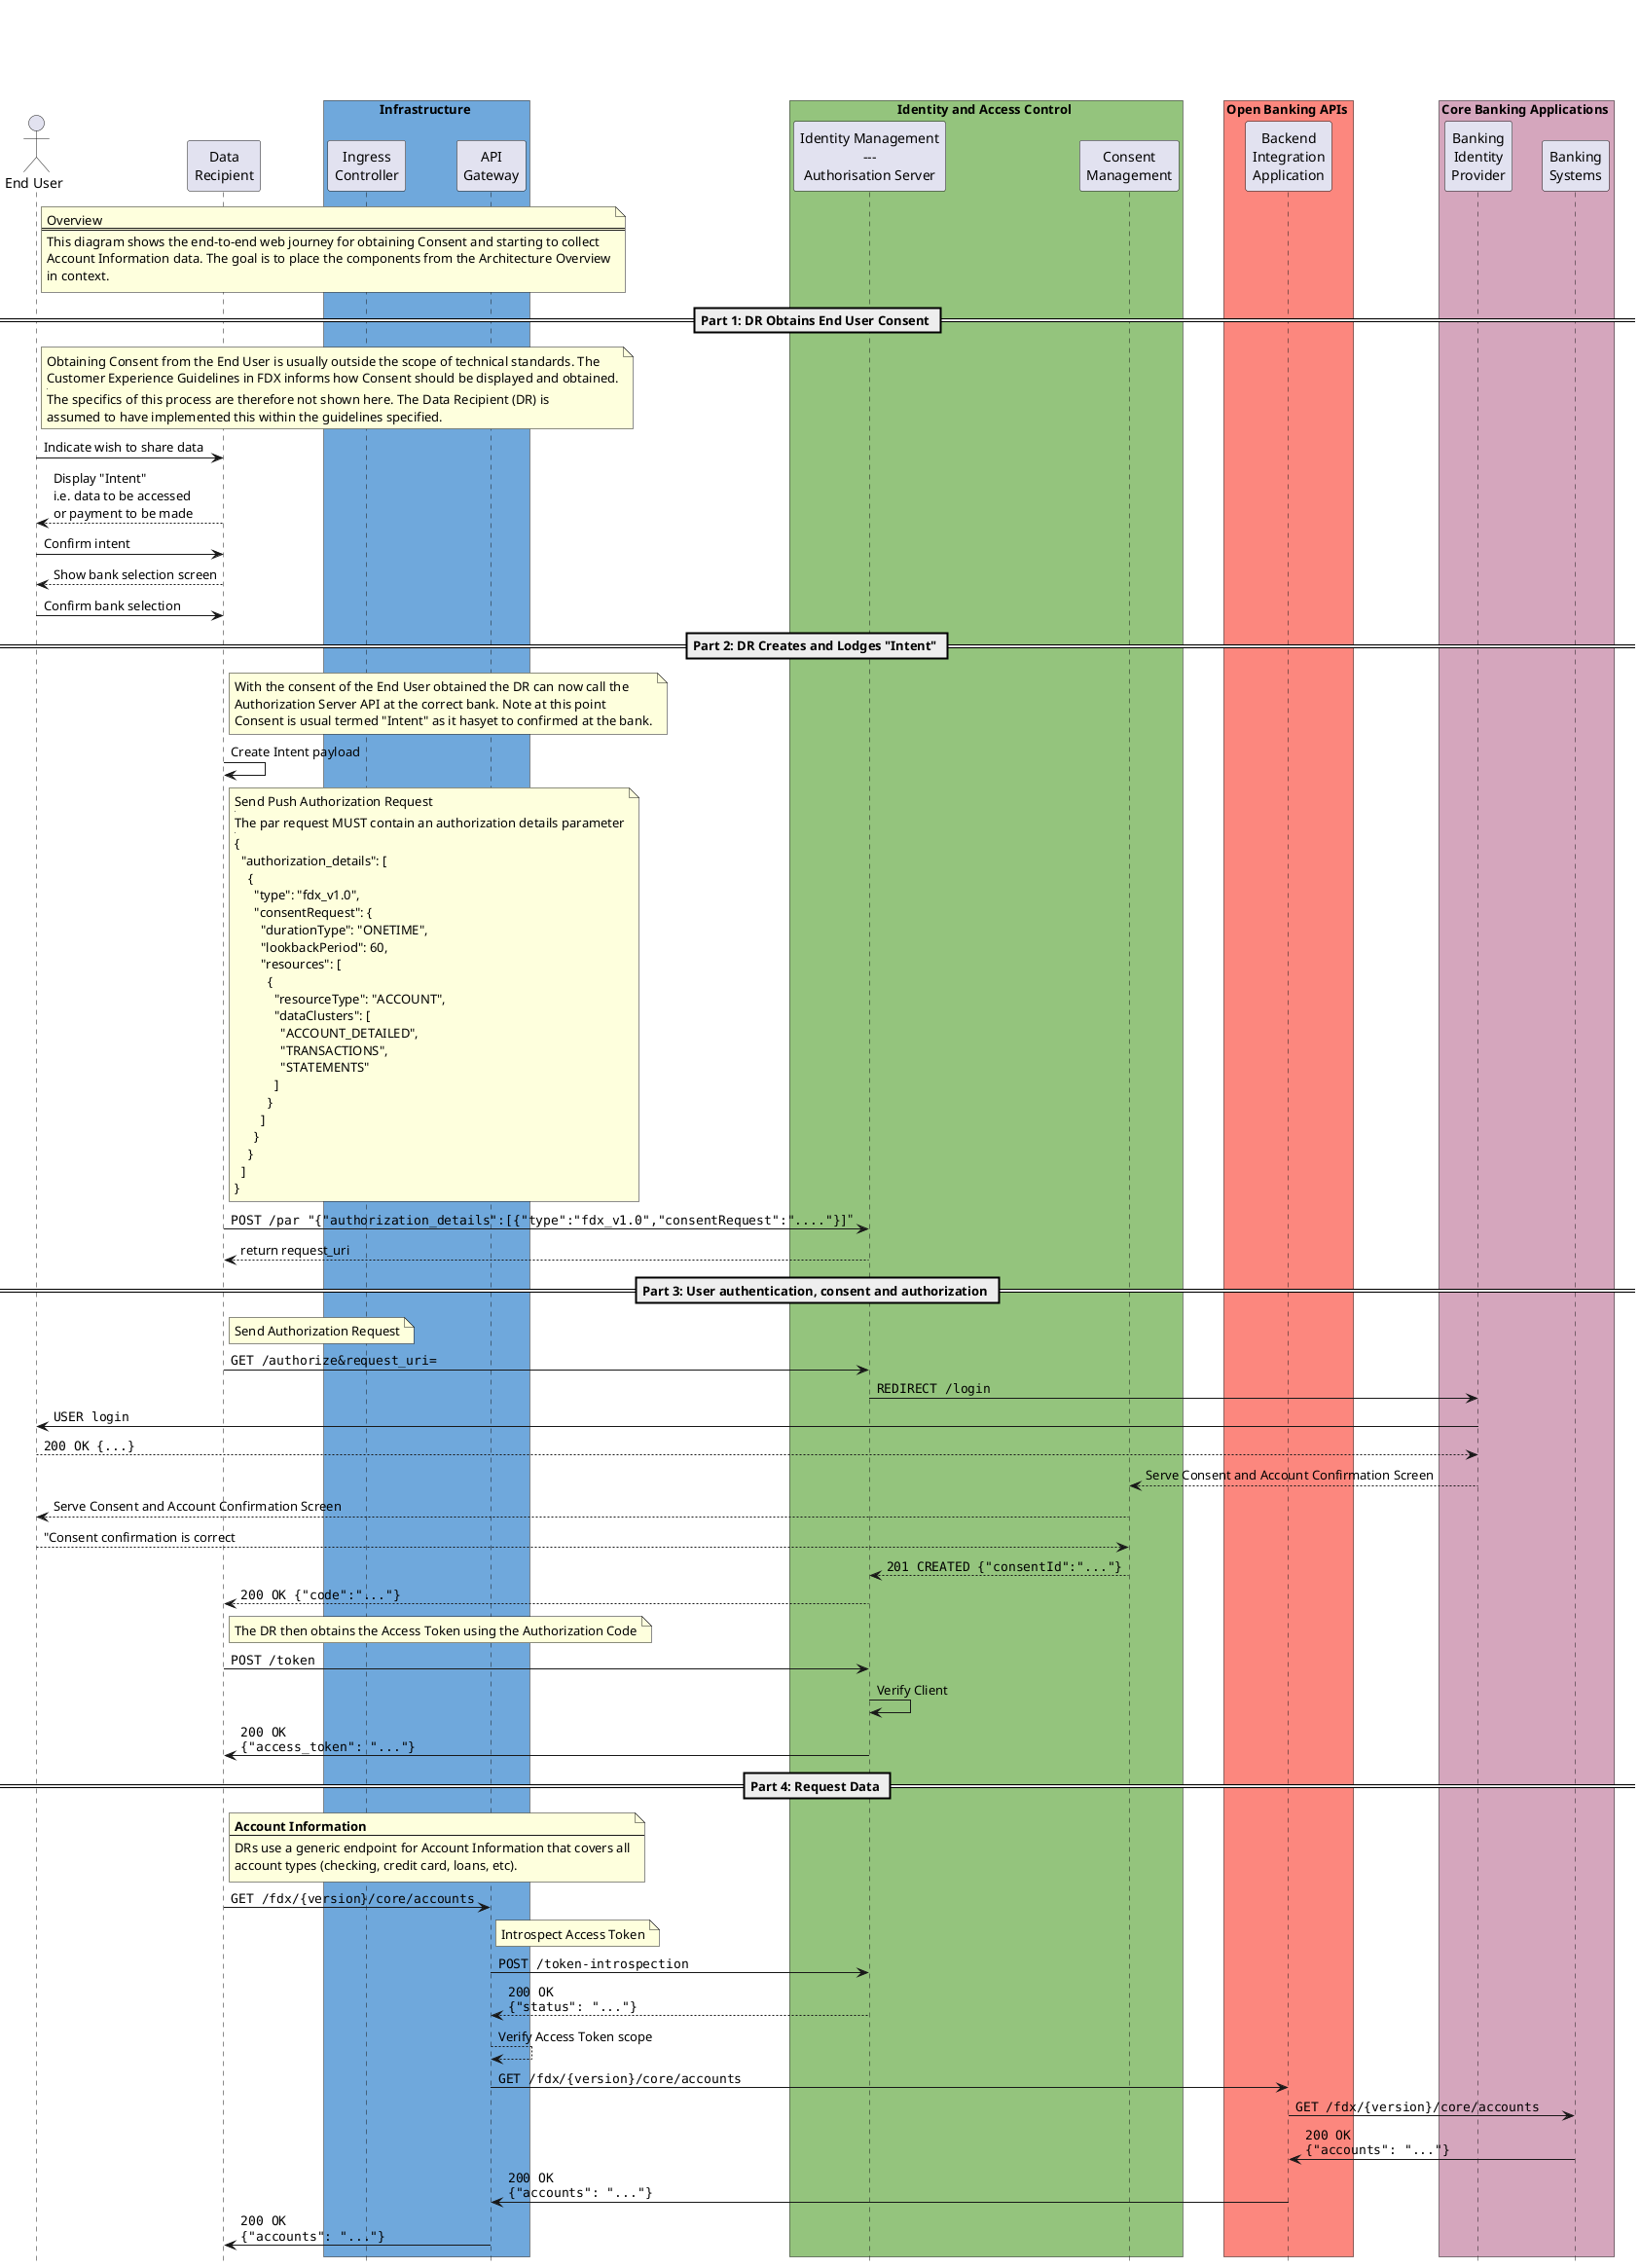 @startuml FDX_Web_Journey_Sequence

title \n\n\n

actor "End User" as PSU
participant "Data\nRecipient" as DR

box Infrastructure #6FA8DC
participant "Ingress\nController" as INGRESS
participant "API\nGateway" as API_GATEWAY
end box

box Identity and Access Control #94c47d
participant "Identity Management\n---\nAuthorisation Server" as IAM
participant "Consent\nManagement" as CONSENT
end box

box Open Banking APIs #fc877e
participant "Backend\nIntegration\nApplication" as BIA
end box

box Core Banking Applications #d5a6bd
participant "Banking\nIdentity\nProvider" as ASPSP_WEB
participant "Banking\nSystems" as ASPSP_API
end box

/'
box Open Banking Directory
participant "Participants\nList" as OBD_PARTICIPANTS
participant "JSON Web\nKey Set" as OBD_JWKS
end box

participant "Certificate\nAuthority\n---\nOCSP Endpoint" as OCSP
'/

hide footbox
'skinparam defaultFontName Roboto
skinparam BoxPadding 20

note right of PSU
Overview
===
This diagram shows the end-to-end web journey for obtaining Consent and starting to collect
Account Information data. The goal is to place the components from the Architecture Overview
in context.
end note

== Part 1: DR Obtains End User Consent ==

note right of PSU
Obtaining Consent from the End User is usually outside the scope of technical standards. The
Customer Experience Guidelines in FDX informs how Consent should be displayed and obtained.
|||
The specifics of this process are therefore not shown here. The Data Recipient (DR) is
assumed to have implemented this within the guidelines specified.
end note

PSU -> DR: Indicate wish to share data
PSU <-- DR: Display "Intent"\ni.e. data to be accessed\nor payment to be made
PSU -> DR: Confirm intent
PSU <-- DR: Show bank selection screen
PSU -> DR: Confirm bank selection

== Part 2: DR Creates and Lodges "Intent" ==

note right of DR
With the consent of the End User obtained the DR can now call the 
Authorization Server API at the correct bank. Note at this point 
Consent is usual termed "Intent" as it hasyet to confirmed at the bank.
end note

DR -> DR: Create Intent payload

note right of DR
Send Push Authorization Request
|||
The par request MUST contain an authorization details parameter
|||
{
  "authorization_details": [
    {
      "type": "fdx_v1.0",
      "consentRequest": {
        "durationType": "ONETIME",
        "lookbackPeriod": 60,
        "resources": [
          {
            "resourceType": "ACCOUNT",
            "dataClusters": [
              "ACCOUNT_DETAILED",
              "TRANSACTIONS",
              "STATEMENTS"
            ]
          }
        ]
      }
    }
  ]
}
end note

DR -> IAM: ""POST /par "{"authorization_details":[{"type":"fdx_v1.0","consentRequest":"...."}]"""
DR <-- IAM: return request_uri

== Part 3: User authentication, consent and authorization ==

note right of DR
Send Authorization Request
end note

DR -> IAM: ""GET /authorize&request_uri=""
IAM -> ASPSP_WEB: ""REDIRECT /login""
ASPSP_WEB -> PSU: ""USER login""
PSU --> ASPSP_WEB: ""200 OK {...}""
ASPSP_WEB --> CONSENT: Serve Consent and Account Confirmation Screen
CONSENT --> PSU: Serve Consent and Account Confirmation Screen
PSU --> CONSENT: "Consent confirmation is correct
CONSENT --> IAM: ""201 CREATED {"consentId":"..."}""
IAM --> DR: ""200 OK {"code":"..."}""

note right of DR
The DR then obtains the Access Token using the Authorization Code
end note

DR -> IAM: ""POST /token""
IAM -> IAM: Verify Client
DR <- IAM: ""200 OK""\n""{"access_token": "..."}""

== Part 4: Request Data ==
note right of DR
**Account Information**
---
DRs use a generic endpoint for Account Information that covers all
account types (checking, credit card, loans, etc).
end note

DR -> API_GATEWAY: ""GET /fdx/{version}/core/accounts""
note right of API_GATEWAY
Introspect Access Token
end note
API_GATEWAY -> IAM: ""POST /token-introspection""
IAM --> API_GATEWAY: ""200 OK""\n""{"status": "..."}""
API_GATEWAY --> API_GATEWAY: Verify Access Token scope
API_GATEWAY -> BIA: ""GET /fdx/{version}/core/accounts""
BIA -> ASPSP_API: ""GET /fdx/{version}/core/accounts""
ASPSP_API -> BIA: ""200 OK""\n""{"accounts": "..."}""
BIA -> API_GATEWAY: ""200 OK""\n""{"accounts": "..."}""
API_GATEWAY -> DR: ""200 OK""\n""{"accounts": "..."}""

@enduml